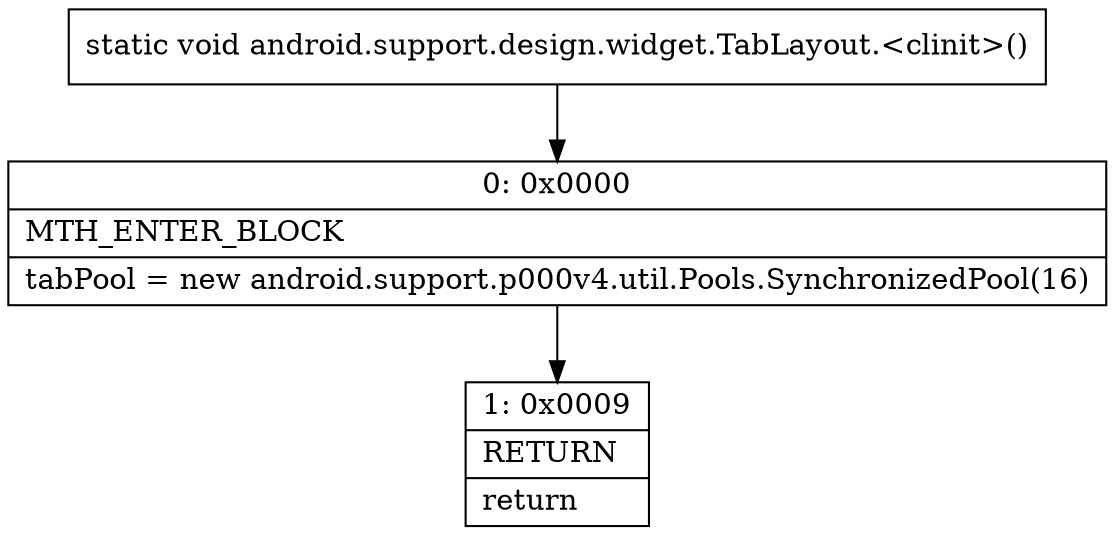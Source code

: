 digraph "CFG forandroid.support.design.widget.TabLayout.\<clinit\>()V" {
Node_0 [shape=record,label="{0\:\ 0x0000|MTH_ENTER_BLOCK\l|tabPool = new android.support.p000v4.util.Pools.SynchronizedPool(16)\l}"];
Node_1 [shape=record,label="{1\:\ 0x0009|RETURN\l|return\l}"];
MethodNode[shape=record,label="{static void android.support.design.widget.TabLayout.\<clinit\>() }"];
MethodNode -> Node_0;
Node_0 -> Node_1;
}

